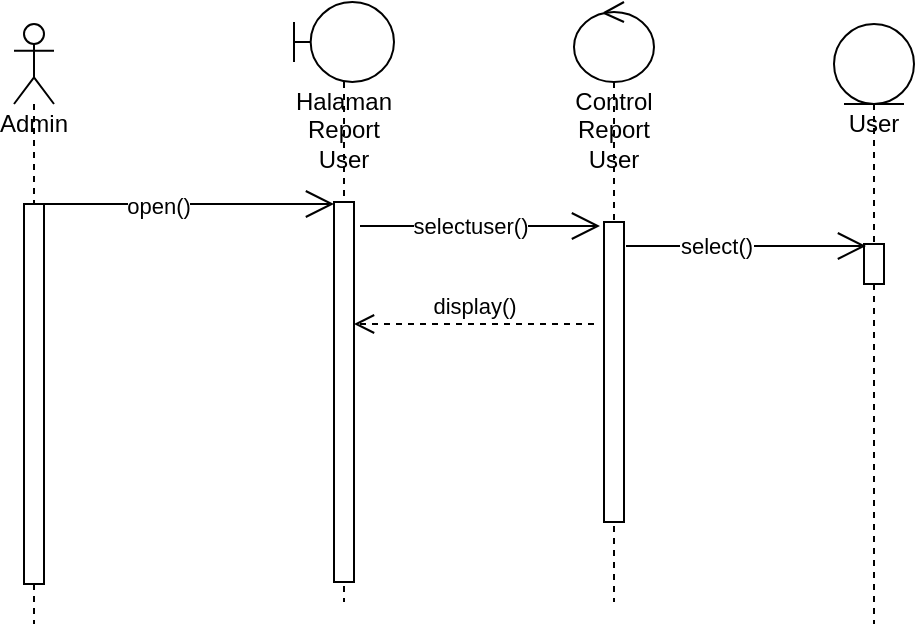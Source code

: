 <mxfile version="20.5.3" type="device"><diagram id="kgpKYQtTHZ0yAKxKKP6v" name="Page-1"><mxGraphModel dx="868" dy="425" grid="1" gridSize="10" guides="1" tooltips="1" connect="1" arrows="1" fold="1" page="1" pageScale="1" pageWidth="850" pageHeight="1100" math="0" shadow="0"><root><mxCell id="0"/><mxCell id="1" parent="0"/><mxCell id="9OE_82X2UbizwWMnrKPJ-1" value="Admin" style="shape=umlLifeline;participant=umlActor;perimeter=lifelinePerimeter;whiteSpace=wrap;html=1;container=1;collapsible=0;recursiveResize=0;verticalAlign=top;spacingTop=36;outlineConnect=0;" vertex="1" parent="1"><mxGeometry x="140" y="210" width="20" height="300" as="geometry"/></mxCell><mxCell id="9OE_82X2UbizwWMnrKPJ-5" value="" style="html=1;points=[];perimeter=orthogonalPerimeter;" vertex="1" parent="9OE_82X2UbizwWMnrKPJ-1"><mxGeometry x="5" y="90" width="10" height="190" as="geometry"/></mxCell><mxCell id="9OE_82X2UbizwWMnrKPJ-2" value="Halaman Report User" style="shape=umlLifeline;participant=umlBoundary;perimeter=lifelinePerimeter;whiteSpace=wrap;html=1;container=1;collapsible=0;recursiveResize=0;verticalAlign=top;spacingTop=36;outlineConnect=0;" vertex="1" parent="1"><mxGeometry x="280" y="199" width="50" height="300" as="geometry"/></mxCell><mxCell id="9OE_82X2UbizwWMnrKPJ-6" value="" style="html=1;points=[];perimeter=orthogonalPerimeter;" vertex="1" parent="9OE_82X2UbizwWMnrKPJ-2"><mxGeometry x="20" y="100" width="10" height="190" as="geometry"/></mxCell><mxCell id="9OE_82X2UbizwWMnrKPJ-3" value="Control Report User" style="shape=umlLifeline;participant=umlControl;perimeter=lifelinePerimeter;whiteSpace=wrap;html=1;container=1;collapsible=0;recursiveResize=0;verticalAlign=top;spacingTop=36;outlineConnect=0;" vertex="1" parent="1"><mxGeometry x="420" y="199" width="40" height="300" as="geometry"/></mxCell><mxCell id="9OE_82X2UbizwWMnrKPJ-9" value="" style="html=1;points=[];perimeter=orthogonalPerimeter;" vertex="1" parent="9OE_82X2UbizwWMnrKPJ-3"><mxGeometry x="15" y="110" width="10" height="150" as="geometry"/></mxCell><mxCell id="9OE_82X2UbizwWMnrKPJ-4" value="User" style="shape=umlLifeline;participant=umlEntity;perimeter=lifelinePerimeter;whiteSpace=wrap;html=1;container=1;collapsible=0;recursiveResize=0;verticalAlign=top;spacingTop=36;outlineConnect=0;" vertex="1" parent="1"><mxGeometry x="550" y="210" width="40" height="300" as="geometry"/></mxCell><mxCell id="9OE_82X2UbizwWMnrKPJ-44" value="" style="html=1;points=[];perimeter=orthogonalPerimeter;" vertex="1" parent="9OE_82X2UbizwWMnrKPJ-4"><mxGeometry x="15" y="110" width="10" height="20" as="geometry"/></mxCell><mxCell id="9OE_82X2UbizwWMnrKPJ-7" value="" style="endArrow=open;endFill=1;endSize=12;html=1;rounded=0;" edge="1" parent="1"><mxGeometry width="160" relative="1" as="geometry"><mxPoint x="150" y="300" as="sourcePoint"/><mxPoint x="300" y="300" as="targetPoint"/></mxGeometry></mxCell><mxCell id="9OE_82X2UbizwWMnrKPJ-8" value="open()" style="edgeLabel;html=1;align=center;verticalAlign=middle;resizable=0;points=[];" vertex="1" connectable="0" parent="9OE_82X2UbizwWMnrKPJ-7"><mxGeometry x="-0.173" y="-1" relative="1" as="geometry"><mxPoint as="offset"/></mxGeometry></mxCell><mxCell id="9OE_82X2UbizwWMnrKPJ-42" value="" style="endArrow=open;endFill=1;endSize=12;html=1;rounded=0;" edge="1" parent="1"><mxGeometry width="160" relative="1" as="geometry"><mxPoint x="313" y="311" as="sourcePoint"/><mxPoint x="433" y="311" as="targetPoint"/><Array as="points"><mxPoint x="393" y="311"/></Array></mxGeometry></mxCell><mxCell id="9OE_82X2UbizwWMnrKPJ-43" value="selectuser()" style="edgeLabel;html=1;align=center;verticalAlign=middle;resizable=0;points=[];" vertex="1" connectable="0" parent="9OE_82X2UbizwWMnrKPJ-42"><mxGeometry x="-0.343" y="1" relative="1" as="geometry"><mxPoint x="15" y="1" as="offset"/></mxGeometry></mxCell><mxCell id="9OE_82X2UbizwWMnrKPJ-45" value="" style="endArrow=open;endFill=1;endSize=12;html=1;rounded=0;" edge="1" parent="1"><mxGeometry width="160" relative="1" as="geometry"><mxPoint x="446" y="321" as="sourcePoint"/><mxPoint x="566" y="321" as="targetPoint"/><Array as="points"/></mxGeometry></mxCell><mxCell id="9OE_82X2UbizwWMnrKPJ-46" value="select()" style="edgeLabel;html=1;align=center;verticalAlign=middle;resizable=0;points=[];" vertex="1" connectable="0" parent="9OE_82X2UbizwWMnrKPJ-45"><mxGeometry x="-0.25" y="1" relative="1" as="geometry"><mxPoint y="1" as="offset"/></mxGeometry></mxCell><mxCell id="9OE_82X2UbizwWMnrKPJ-47" value="display()" style="html=1;verticalAlign=bottom;endArrow=open;dashed=1;endSize=8;rounded=0;" edge="1" parent="1" target="9OE_82X2UbizwWMnrKPJ-6"><mxGeometry relative="1" as="geometry"><mxPoint x="430" y="360" as="sourcePoint"/><mxPoint x="360" y="359.5" as="targetPoint"/></mxGeometry></mxCell></root></mxGraphModel></diagram></mxfile>
